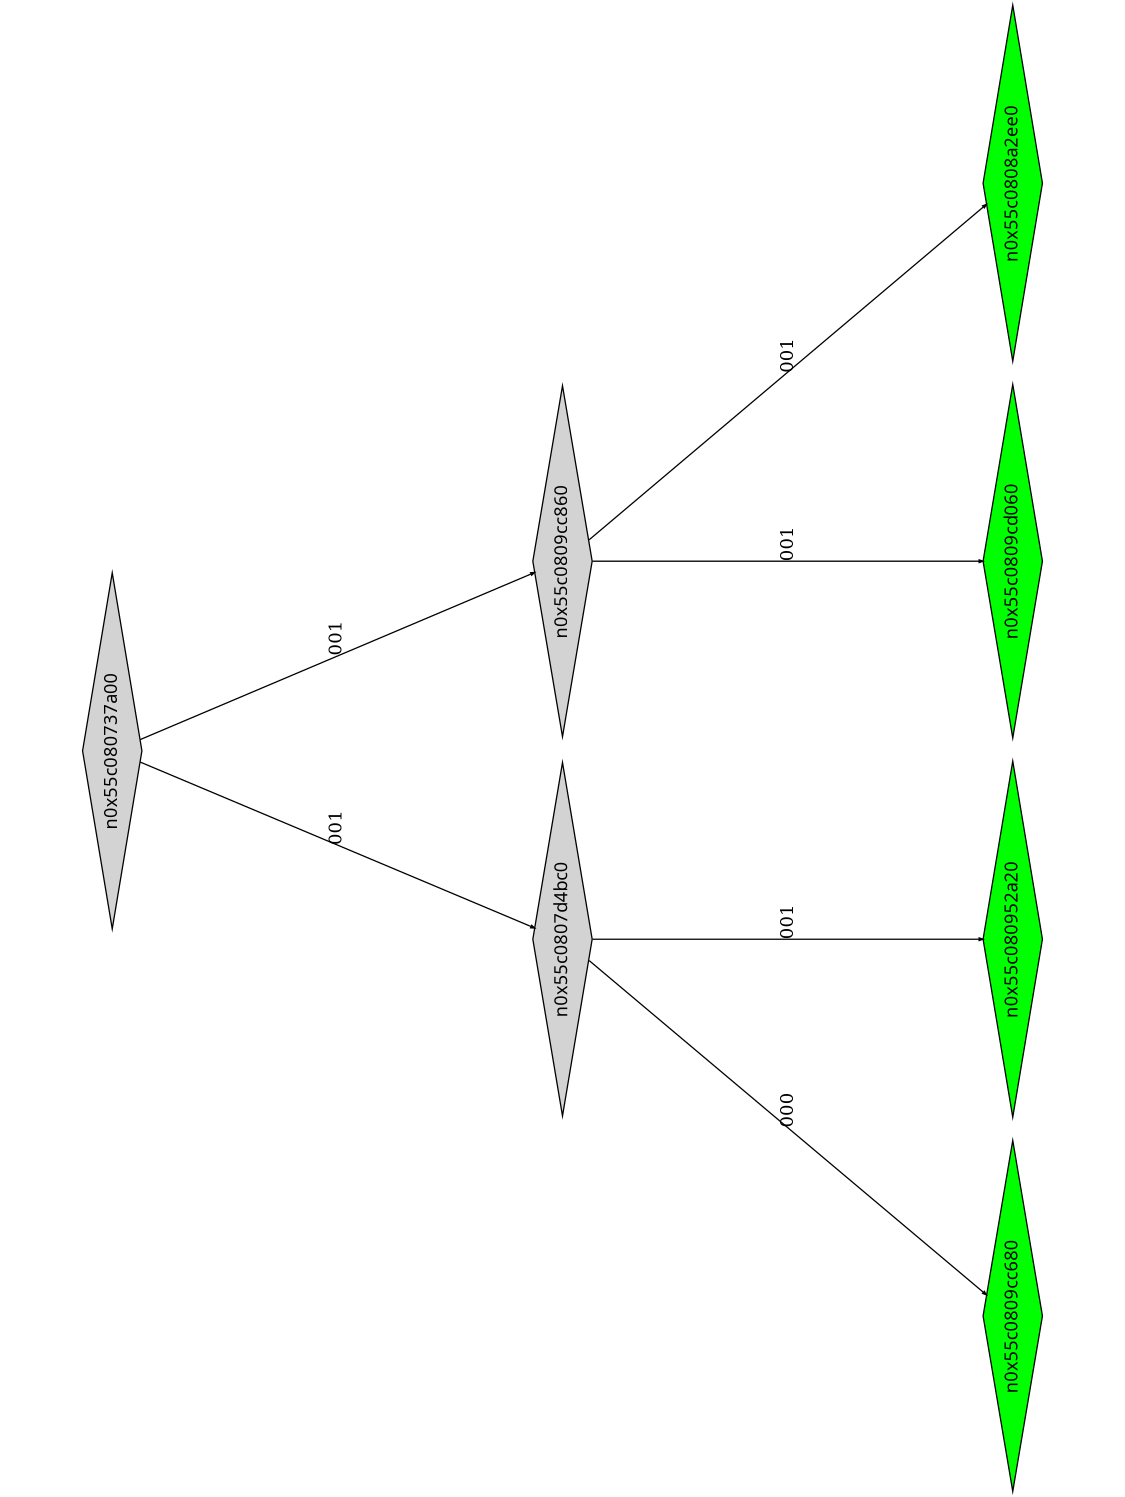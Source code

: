 digraph G {
	size="10,7.5";
	ratio=fill;
	rotate=90;
	center = "true";
	node [style="filled",width=.1,height=.1,fontname="Terminus"]
	edge [arrowsize=.3]
	n0x55c080737a00 [shape=diamond];
	n0x55c080737a00 -> n0x55c0807d4bc0 [label=001];
	n0x55c080737a00 -> n0x55c0809cc860 [label=001];
	n0x55c0809cc860 [shape=diamond];
	n0x55c0809cc860 -> n0x55c0809cd060 [label=001];
	n0x55c0809cc860 -> n0x55c0808a2ee0 [label=001];
	n0x55c0808a2ee0 [shape=diamond,fillcolor=green];
	n0x55c0809cd060 [shape=diamond,fillcolor=green];
	n0x55c0807d4bc0 [shape=diamond];
	n0x55c0807d4bc0 -> n0x55c0809cc680 [label=000];
	n0x55c0807d4bc0 -> n0x55c080952a20 [label=001];
	n0x55c080952a20 [shape=diamond,fillcolor=green];
	n0x55c0809cc680 [shape=diamond,fillcolor=green];
}
